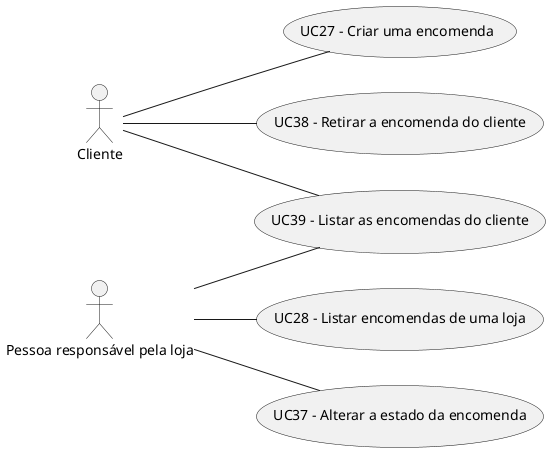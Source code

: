 @startuml

skinparam defaultTextAlignment center

left to right direction

:Cliente: as c
:Pessoa responsável pela loja: as person

(UC27 - Criar uma encomenda) as UC27
(UC28 - Listar encomendas de uma loja) as UC28
(UC37 - Alterar a estado da encomenda) as UC37
(UC38 - Retirar a encomenda do cliente) as UC38
(UC39 - Listar as encomendas do cliente) as UC39

c -- UC27
person -- UC28
person -- UC37
c -- UC38
c -- UC39
person -- UC39


@end